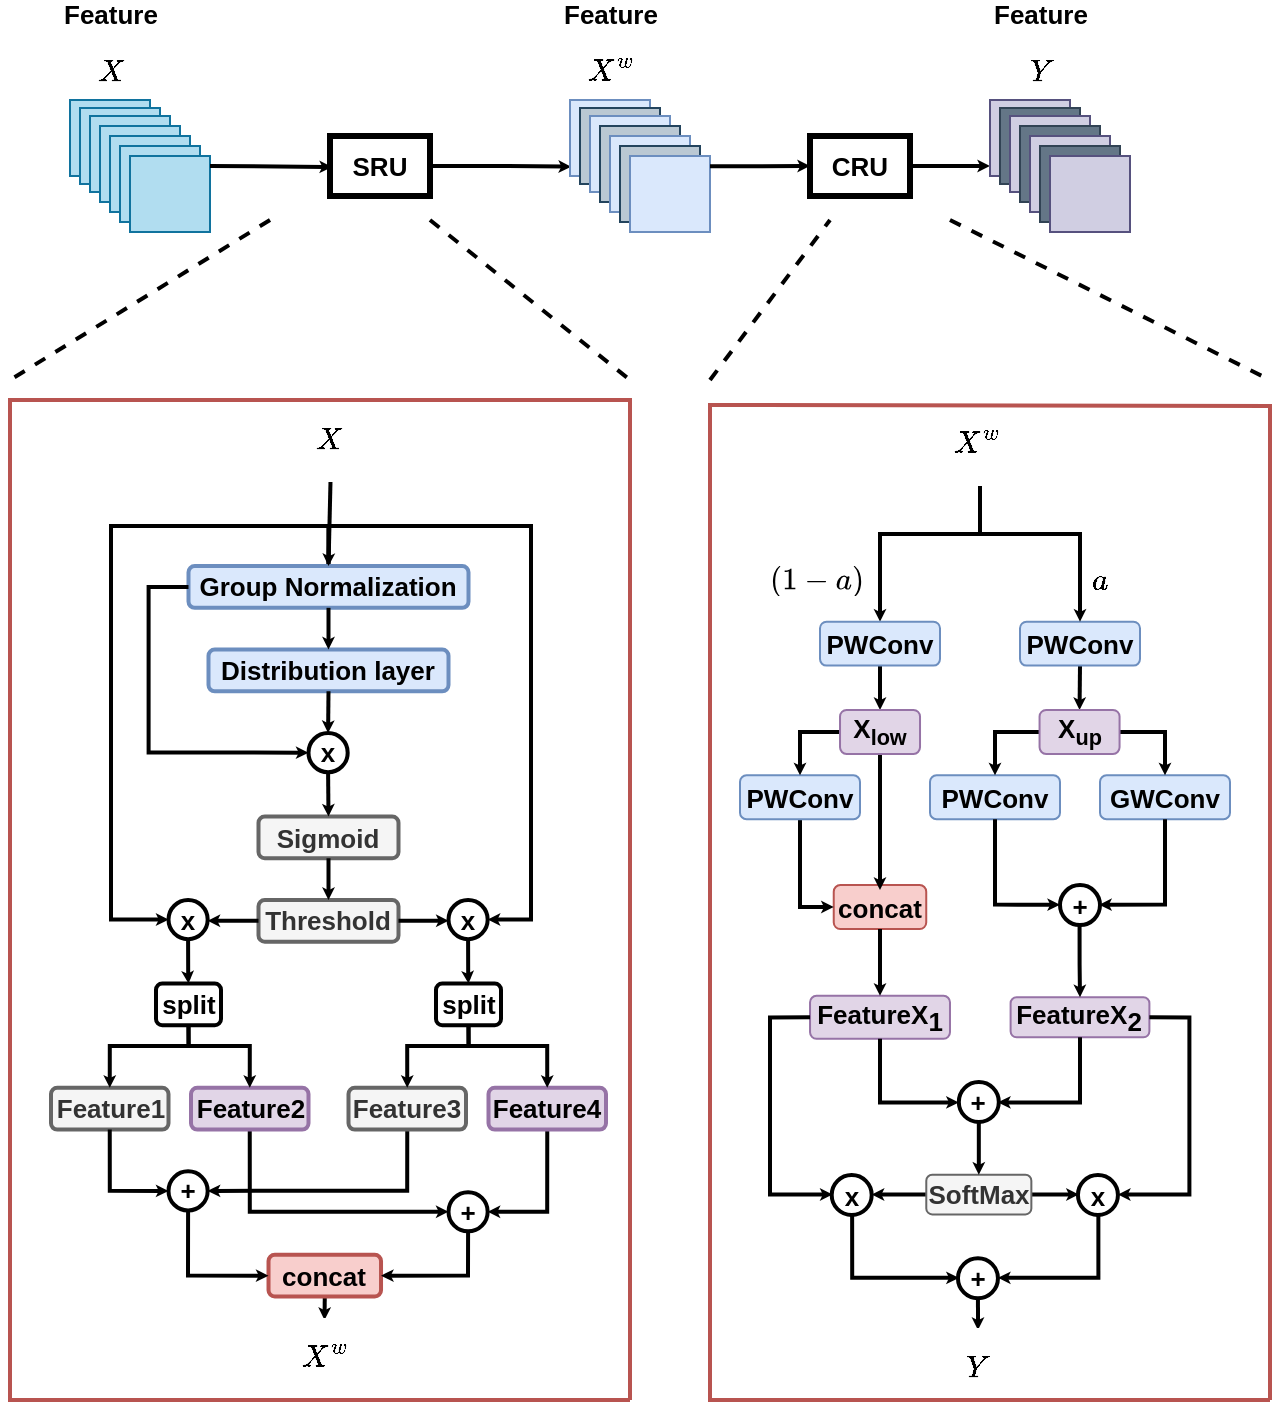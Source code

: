 <mxfile version="21.6.1" type="device">
  <diagram name="第 1 页" id="dPEF6ZXibk5AAm-VxSXz">
    <mxGraphModel dx="2421" dy="1398" grid="1" gridSize="10" guides="1" tooltips="1" connect="1" arrows="1" fold="1" page="1" pageScale="1" pageWidth="827" pageHeight="1169" math="1" shadow="0">
      <root>
        <mxCell id="0" />
        <mxCell id="1" parent="0" />
        <mxCell id="9uji-WkHiqKvohNBi6ZR-4" style="edgeStyle=orthogonalEdgeStyle;rounded=0;orthogonalLoop=1;jettySize=auto;html=1;exitX=1;exitY=0.5;exitDx=0;exitDy=0;entryX=0.014;entryY=0.877;entryDx=0;entryDy=0;entryPerimeter=0;strokeWidth=2;endSize=0;" edge="1" parent="1" source="jbyKAua8zMZjnr2aoyAC-1" target="jbyKAua8zMZjnr2aoyAC-46">
          <mxGeometry relative="1" as="geometry" />
        </mxCell>
        <mxCell id="jbyKAua8zMZjnr2aoyAC-1" value="&lt;b&gt;&lt;font style=&quot;font-size: 13px;&quot;&gt;SRU&lt;/font&gt;&lt;/b&gt;" style="rounded=0;whiteSpace=wrap;html=1;strokeWidth=3;" parent="1" vertex="1">
          <mxGeometry x="240" y="428" width="50" height="30" as="geometry" />
        </mxCell>
        <mxCell id="9uji-WkHiqKvohNBi6ZR-6" style="edgeStyle=orthogonalEdgeStyle;rounded=0;orthogonalLoop=1;jettySize=auto;html=1;exitX=1;exitY=0.5;exitDx=0;exitDy=0;entryX=0;entryY=0.868;entryDx=0;entryDy=0;entryPerimeter=0;strokeWidth=2;endSize=0;" edge="1" parent="1" source="jbyKAua8zMZjnr2aoyAC-2" target="jbyKAua8zMZjnr2aoyAC-68">
          <mxGeometry relative="1" as="geometry" />
        </mxCell>
        <mxCell id="jbyKAua8zMZjnr2aoyAC-2" value="&lt;b&gt;&lt;font style=&quot;font-size: 13px;&quot;&gt;CRU&lt;/font&gt;&lt;/b&gt;" style="rounded=0;whiteSpace=wrap;html=1;rotation=0;strokeWidth=3;" parent="1" vertex="1">
          <mxGeometry x="480" y="428" width="50" height="30" as="geometry" />
        </mxCell>
        <mxCell id="jbyKAua8zMZjnr2aoyAC-53" value="" style="group;rotation=0;" parent="1" vertex="1" connectable="0">
          <mxGeometry x="360" y="410" width="70" height="66" as="geometry" />
        </mxCell>
        <mxCell id="jbyKAua8zMZjnr2aoyAC-46" value="" style="rounded=0;whiteSpace=wrap;html=1;fillColor=#dae8fc;strokeColor=#6c8ebf;" parent="jbyKAua8zMZjnr2aoyAC-53" vertex="1">
          <mxGeometry width="40" height="38" as="geometry" />
        </mxCell>
        <mxCell id="jbyKAua8zMZjnr2aoyAC-47" value="" style="rounded=0;whiteSpace=wrap;html=1;rotation=0;fillColor=#bac8d3;strokeColor=#23445d;" parent="jbyKAua8zMZjnr2aoyAC-53" vertex="1">
          <mxGeometry x="5" y="4" width="40" height="38" as="geometry" />
        </mxCell>
        <mxCell id="jbyKAua8zMZjnr2aoyAC-48" value="" style="rounded=0;whiteSpace=wrap;html=1;rotation=0;fillColor=#dae8fc;strokeColor=#6c8ebf;" parent="jbyKAua8zMZjnr2aoyAC-53" vertex="1">
          <mxGeometry x="10" y="8" width="40" height="38" as="geometry" />
        </mxCell>
        <mxCell id="jbyKAua8zMZjnr2aoyAC-49" value="" style="rounded=0;whiteSpace=wrap;html=1;rotation=0;fillColor=#bac8d3;strokeColor=#23445d;" parent="jbyKAua8zMZjnr2aoyAC-53" vertex="1">
          <mxGeometry x="15" y="13" width="40" height="38" as="geometry" />
        </mxCell>
        <mxCell id="jbyKAua8zMZjnr2aoyAC-50" value="" style="rounded=0;whiteSpace=wrap;html=1;rotation=0;fillColor=#dae8fc;strokeColor=#6c8ebf;" parent="jbyKAua8zMZjnr2aoyAC-53" vertex="1">
          <mxGeometry x="20" y="18" width="40" height="38" as="geometry" />
        </mxCell>
        <mxCell id="jbyKAua8zMZjnr2aoyAC-51" value="" style="rounded=0;whiteSpace=wrap;html=1;rotation=0;fillColor=#bac8d3;strokeColor=#23445d;" parent="jbyKAua8zMZjnr2aoyAC-53" vertex="1">
          <mxGeometry x="25" y="23" width="40" height="38" as="geometry" />
        </mxCell>
        <mxCell id="jbyKAua8zMZjnr2aoyAC-52" value="" style="rounded=0;whiteSpace=wrap;html=1;rotation=0;fillColor=#dae8fc;strokeColor=#6c8ebf;" parent="jbyKAua8zMZjnr2aoyAC-53" vertex="1">
          <mxGeometry x="30" y="28" width="40" height="38" as="geometry" />
        </mxCell>
        <mxCell id="jbyKAua8zMZjnr2aoyAC-55" value="" style="group;fillColor=none;" parent="1" vertex="1" connectable="0">
          <mxGeometry x="110" y="410" width="70" height="66" as="geometry" />
        </mxCell>
        <mxCell id="jbyKAua8zMZjnr2aoyAC-56" value="" style="rounded=0;whiteSpace=wrap;html=1;fillColor=#b1ddf0;strokeColor=#10739e;" parent="jbyKAua8zMZjnr2aoyAC-55" vertex="1">
          <mxGeometry width="40" height="38" as="geometry" />
        </mxCell>
        <mxCell id="jbyKAua8zMZjnr2aoyAC-57" value="" style="rounded=0;whiteSpace=wrap;html=1;rotation=0;fillColor=#b1ddf0;strokeColor=#10739e;" parent="jbyKAua8zMZjnr2aoyAC-55" vertex="1">
          <mxGeometry x="5" y="4" width="40" height="38" as="geometry" />
        </mxCell>
        <mxCell id="jbyKAua8zMZjnr2aoyAC-58" value="" style="rounded=0;whiteSpace=wrap;html=1;rotation=0;fillColor=#b1ddf0;strokeColor=#10739e;" parent="jbyKAua8zMZjnr2aoyAC-55" vertex="1">
          <mxGeometry x="10" y="8" width="40" height="38" as="geometry" />
        </mxCell>
        <mxCell id="jbyKAua8zMZjnr2aoyAC-59" value="" style="rounded=0;whiteSpace=wrap;html=1;rotation=0;fillColor=#b1ddf0;strokeColor=#10739e;" parent="jbyKAua8zMZjnr2aoyAC-55" vertex="1">
          <mxGeometry x="15" y="13" width="40" height="38" as="geometry" />
        </mxCell>
        <mxCell id="jbyKAua8zMZjnr2aoyAC-60" value="" style="rounded=0;whiteSpace=wrap;html=1;rotation=0;fillColor=#b1ddf0;strokeColor=#10739e;" parent="jbyKAua8zMZjnr2aoyAC-55" vertex="1">
          <mxGeometry x="20" y="18" width="40" height="38" as="geometry" />
        </mxCell>
        <mxCell id="jbyKAua8zMZjnr2aoyAC-61" value="" style="rounded=0;whiteSpace=wrap;html=1;rotation=0;fillColor=#b1ddf0;strokeColor=#10739e;" parent="jbyKAua8zMZjnr2aoyAC-55" vertex="1">
          <mxGeometry x="25" y="23" width="40" height="38" as="geometry" />
        </mxCell>
        <mxCell id="jbyKAua8zMZjnr2aoyAC-62" value="" style="rounded=0;whiteSpace=wrap;html=1;rotation=0;fillColor=#b1ddf0;strokeColor=#10739e;" parent="jbyKAua8zMZjnr2aoyAC-55" vertex="1">
          <mxGeometry x="30" y="28" width="40" height="38" as="geometry" />
        </mxCell>
        <mxCell id="jbyKAua8zMZjnr2aoyAC-67" value="" style="group" parent="1" vertex="1" connectable="0">
          <mxGeometry x="570" y="410" width="70" height="66" as="geometry" />
        </mxCell>
        <mxCell id="jbyKAua8zMZjnr2aoyAC-68" value="" style="rounded=0;whiteSpace=wrap;html=1;fillColor=#d0cee2;strokeColor=#56517e;" parent="jbyKAua8zMZjnr2aoyAC-67" vertex="1">
          <mxGeometry width="40" height="38" as="geometry" />
        </mxCell>
        <mxCell id="jbyKAua8zMZjnr2aoyAC-69" value="" style="rounded=0;whiteSpace=wrap;html=1;rotation=0;fillColor=#647687;strokeColor=#314354;fontColor=#ffffff;" parent="jbyKAua8zMZjnr2aoyAC-67" vertex="1">
          <mxGeometry x="5" y="4" width="40" height="38" as="geometry" />
        </mxCell>
        <mxCell id="jbyKAua8zMZjnr2aoyAC-70" value="" style="rounded=0;whiteSpace=wrap;html=1;rotation=0;fillColor=#d0cee2;strokeColor=#56517e;" parent="jbyKAua8zMZjnr2aoyAC-67" vertex="1">
          <mxGeometry x="10" y="8" width="40" height="38" as="geometry" />
        </mxCell>
        <mxCell id="jbyKAua8zMZjnr2aoyAC-71" value="" style="rounded=0;whiteSpace=wrap;html=1;rotation=0;fillColor=#647687;strokeColor=#314354;fontColor=#ffffff;" parent="jbyKAua8zMZjnr2aoyAC-67" vertex="1">
          <mxGeometry x="15" y="13" width="40" height="38" as="geometry" />
        </mxCell>
        <mxCell id="jbyKAua8zMZjnr2aoyAC-72" value="" style="rounded=0;whiteSpace=wrap;html=1;rotation=0;fillColor=#d0cee2;strokeColor=#56517e;" parent="jbyKAua8zMZjnr2aoyAC-67" vertex="1">
          <mxGeometry x="20" y="18" width="40" height="38" as="geometry" />
        </mxCell>
        <mxCell id="jbyKAua8zMZjnr2aoyAC-73" value="" style="rounded=0;whiteSpace=wrap;html=1;rotation=0;fillColor=#647687;strokeColor=#314354;fontColor=#ffffff;" parent="jbyKAua8zMZjnr2aoyAC-67" vertex="1">
          <mxGeometry x="25" y="23" width="40" height="38" as="geometry" />
        </mxCell>
        <mxCell id="jbyKAua8zMZjnr2aoyAC-74" value="" style="rounded=0;whiteSpace=wrap;html=1;rotation=0;fillColor=#d0cee2;strokeColor=#56517e;" parent="jbyKAua8zMZjnr2aoyAC-67" vertex="1">
          <mxGeometry x="30" y="28" width="40" height="38" as="geometry" />
        </mxCell>
        <mxCell id="jbyKAua8zMZjnr2aoyAC-89" value="Input&lt;br style=&quot;font-size: 13px;&quot;&gt;Feature $$X$$" style="text;html=1;align=center;verticalAlign=middle;resizable=0;points=[];autosize=1;strokeColor=none;fillColor=none;fontSize=13;fontStyle=1" parent="1" vertex="1">
          <mxGeometry x="75" y="360" width="110" height="40" as="geometry" />
        </mxCell>
        <mxCell id="jbyKAua8zMZjnr2aoyAC-90" value="Spatial-Refined&lt;br style=&quot;font-size: 13px;&quot;&gt;Feature $$X^{w}$$" style="text;html=1;align=center;verticalAlign=middle;resizable=0;points=[];autosize=1;strokeColor=none;fillColor=none;fontSize=13;fontStyle=1" parent="1" vertex="1">
          <mxGeometry x="310" y="360" width="140" height="40" as="geometry" />
        </mxCell>
        <mxCell id="jbyKAua8zMZjnr2aoyAC-91" value="Channel-Refined&lt;br style=&quot;font-size: 13px;&quot;&gt;Feature $$Y$$" style="text;html=1;align=center;verticalAlign=middle;resizable=0;points=[];autosize=1;strokeColor=none;fillColor=none;fontSize=13;fontStyle=1" parent="1" vertex="1">
          <mxGeometry x="530" y="360" width="130" height="40" as="geometry" />
        </mxCell>
        <mxCell id="qmUUbvtYqptl31vacQ3r-44" value="" style="group" parent="1" vertex="1" connectable="0">
          <mxGeometry x="100.5" y="570" width="277.5" height="480" as="geometry" />
        </mxCell>
        <mxCell id="qmUUbvtYqptl31vacQ3r-1" value="" style="group;strokeWidth=2;fontSize=13;fontStyle=1" parent="qmUUbvtYqptl31vacQ3r-44" vertex="1" connectable="0">
          <mxGeometry width="277.5" height="480" as="geometry" />
        </mxCell>
        <mxCell id="qmUUbvtYqptl31vacQ3r-2" style="edgeStyle=orthogonalEdgeStyle;rounded=0;orthogonalLoop=1;jettySize=auto;html=1;exitX=0.5;exitY=0;exitDx=0;exitDy=0;entryX=0;entryY=0.5;entryDx=0;entryDy=0;strokeWidth=2;endSize=0;" parent="qmUUbvtYqptl31vacQ3r-1" source="qmUUbvtYqptl31vacQ3r-4" target="qmUUbvtYqptl31vacQ3r-14" edge="1">
          <mxGeometry relative="1" as="geometry">
            <Array as="points">
              <mxPoint x="139" y="53" />
              <mxPoint x="30" y="53" />
              <mxPoint x="30" y="250" />
            </Array>
          </mxGeometry>
        </mxCell>
        <mxCell id="qmUUbvtYqptl31vacQ3r-3" style="edgeStyle=orthogonalEdgeStyle;rounded=0;orthogonalLoop=1;jettySize=auto;html=1;exitX=0.5;exitY=0;exitDx=0;exitDy=0;entryX=1;entryY=0.5;entryDx=0;entryDy=0;strokeWidth=2;endSize=0;" parent="qmUUbvtYqptl31vacQ3r-1" source="qmUUbvtYqptl31vacQ3r-4" target="qmUUbvtYqptl31vacQ3r-16" edge="1">
          <mxGeometry relative="1" as="geometry">
            <Array as="points">
              <mxPoint x="139" y="53" />
              <mxPoint x="240" y="53" />
              <mxPoint x="240" y="250" />
            </Array>
          </mxGeometry>
        </mxCell>
        <mxCell id="qmUUbvtYqptl31vacQ3r-4" value="Group Normalization" style="rounded=1;whiteSpace=wrap;html=1;fillColor=#dae8fc;strokeColor=#6c8ebf;strokeWidth=2;fontSize=13;fontStyle=1" parent="qmUUbvtYqptl31vacQ3r-1" vertex="1">
          <mxGeometry x="68.75" y="73.043" width="140" height="20.87" as="geometry" />
        </mxCell>
        <mxCell id="qmUUbvtYqptl31vacQ3r-5" value="Distribution layer" style="rounded=1;whiteSpace=wrap;html=1;fillColor=#dae8fc;strokeColor=#6c8ebf;strokeWidth=2;fontSize=13;fontStyle=1" parent="qmUUbvtYqptl31vacQ3r-1" vertex="1">
          <mxGeometry x="78.75" y="114.783" width="120" height="20.87" as="geometry" />
        </mxCell>
        <mxCell id="qmUUbvtYqptl31vacQ3r-6" style="edgeStyle=orthogonalEdgeStyle;rounded=0;orthogonalLoop=1;jettySize=auto;html=1;exitX=0.5;exitY=1;exitDx=0;exitDy=0;entryX=0.5;entryY=0;entryDx=0;entryDy=0;strokeWidth=2;fontSize=13;fontStyle=1;endSize=0;" parent="qmUUbvtYqptl31vacQ3r-1" source="qmUUbvtYqptl31vacQ3r-4" target="qmUUbvtYqptl31vacQ3r-5" edge="1">
          <mxGeometry relative="1" as="geometry" />
        </mxCell>
        <mxCell id="qmUUbvtYqptl31vacQ3r-7" value="Sigmoid" style="rounded=1;whiteSpace=wrap;html=1;fillColor=#f5f5f5;fontColor=#333333;strokeColor=#666666;strokeWidth=2;fontSize=13;fontStyle=1" parent="qmUUbvtYqptl31vacQ3r-1" vertex="1">
          <mxGeometry x="103.75" y="198.261" width="70" height="20.87" as="geometry" />
        </mxCell>
        <mxCell id="qmUUbvtYqptl31vacQ3r-8" style="edgeStyle=orthogonalEdgeStyle;rounded=0;orthogonalLoop=1;jettySize=auto;html=1;exitX=0.5;exitY=1;exitDx=0;exitDy=0;entryX=0.5;entryY=0;entryDx=0;entryDy=0;strokeWidth=2;fontSize=13;fontStyle=1;endSize=0;" parent="qmUUbvtYqptl31vacQ3r-1" source="qmUUbvtYqptl31vacQ3r-9" target="qmUUbvtYqptl31vacQ3r-7" edge="1">
          <mxGeometry relative="1" as="geometry" />
        </mxCell>
        <mxCell id="qmUUbvtYqptl31vacQ3r-9" value="x" style="ellipse;whiteSpace=wrap;html=1;aspect=fixed;strokeWidth=2;fontSize=13;fontStyle=1" parent="qmUUbvtYqptl31vacQ3r-1" vertex="1">
          <mxGeometry x="128.75" y="156.522" width="19.592" height="19.592" as="geometry" />
        </mxCell>
        <mxCell id="qmUUbvtYqptl31vacQ3r-10" style="edgeStyle=orthogonalEdgeStyle;rounded=0;orthogonalLoop=1;jettySize=auto;html=1;exitX=0;exitY=0.5;exitDx=0;exitDy=0;entryX=0;entryY=0.5;entryDx=0;entryDy=0;strokeWidth=2;fontSize=13;fontStyle=1;endSize=0;" parent="qmUUbvtYqptl31vacQ3r-1" source="qmUUbvtYqptl31vacQ3r-4" target="qmUUbvtYqptl31vacQ3r-9" edge="1">
          <mxGeometry relative="1" as="geometry" />
        </mxCell>
        <mxCell id="qmUUbvtYqptl31vacQ3r-11" style="edgeStyle=orthogonalEdgeStyle;rounded=0;orthogonalLoop=1;jettySize=auto;html=1;exitX=0.5;exitY=1;exitDx=0;exitDy=0;entryX=0.5;entryY=0;entryDx=0;entryDy=0;strokeWidth=2;fontSize=13;fontStyle=1;endSize=0;" parent="qmUUbvtYqptl31vacQ3r-1" source="qmUUbvtYqptl31vacQ3r-5" target="qmUUbvtYqptl31vacQ3r-9" edge="1">
          <mxGeometry relative="1" as="geometry" />
        </mxCell>
        <mxCell id="qmUUbvtYqptl31vacQ3r-12" value="Threshold" style="rounded=1;whiteSpace=wrap;html=1;fillColor=#f5f5f5;fontColor=#333333;strokeColor=#666666;strokeWidth=2;fontSize=13;fontStyle=1" parent="qmUUbvtYqptl31vacQ3r-1" vertex="1">
          <mxGeometry x="103.75" y="240.0" width="70" height="20.87" as="geometry" />
        </mxCell>
        <mxCell id="qmUUbvtYqptl31vacQ3r-13" style="edgeStyle=orthogonalEdgeStyle;rounded=0;orthogonalLoop=1;jettySize=auto;html=1;exitX=0.5;exitY=1;exitDx=0;exitDy=0;entryX=0.5;entryY=0;entryDx=0;entryDy=0;strokeWidth=2;fontSize=13;fontStyle=1;endSize=0;" parent="qmUUbvtYqptl31vacQ3r-1" source="qmUUbvtYqptl31vacQ3r-7" target="qmUUbvtYqptl31vacQ3r-12" edge="1">
          <mxGeometry relative="1" as="geometry" />
        </mxCell>
        <mxCell id="qmUUbvtYqptl31vacQ3r-14" value="x" style="ellipse;whiteSpace=wrap;html=1;aspect=fixed;strokeWidth=2;fontSize=13;fontStyle=1" parent="qmUUbvtYqptl31vacQ3r-1" vertex="1">
          <mxGeometry x="58.75" y="240.0" width="19.592" height="19.592" as="geometry" />
        </mxCell>
        <mxCell id="qmUUbvtYqptl31vacQ3r-15" style="edgeStyle=orthogonalEdgeStyle;rounded=0;orthogonalLoop=1;jettySize=auto;html=1;exitX=0;exitY=0.5;exitDx=0;exitDy=0;entryX=1;entryY=0.5;entryDx=0;entryDy=0;strokeWidth=2;fontSize=13;fontStyle=1;endSize=0;" parent="qmUUbvtYqptl31vacQ3r-1" source="qmUUbvtYqptl31vacQ3r-12" target="qmUUbvtYqptl31vacQ3r-14" edge="1">
          <mxGeometry relative="1" as="geometry" />
        </mxCell>
        <mxCell id="qmUUbvtYqptl31vacQ3r-16" value="x" style="ellipse;whiteSpace=wrap;html=1;aspect=fixed;strokeWidth=2;fontSize=13;fontStyle=1" parent="qmUUbvtYqptl31vacQ3r-1" vertex="1">
          <mxGeometry x="198.75" y="240.0" width="19.592" height="19.592" as="geometry" />
        </mxCell>
        <mxCell id="qmUUbvtYqptl31vacQ3r-17" style="edgeStyle=orthogonalEdgeStyle;rounded=0;orthogonalLoop=1;jettySize=auto;html=1;exitX=1;exitY=0.5;exitDx=0;exitDy=0;entryX=0;entryY=0.5;entryDx=0;entryDy=0;strokeWidth=2;fontSize=13;fontStyle=1;endSize=0;" parent="qmUUbvtYqptl31vacQ3r-1" source="qmUUbvtYqptl31vacQ3r-12" target="qmUUbvtYqptl31vacQ3r-16" edge="1">
          <mxGeometry relative="1" as="geometry" />
        </mxCell>
        <mxCell id="qmUUbvtYqptl31vacQ3r-18" value="split" style="rounded=1;whiteSpace=wrap;html=1;strokeWidth=2;fontSize=13;fontStyle=1" parent="qmUUbvtYqptl31vacQ3r-1" vertex="1">
          <mxGeometry x="52.5" y="281.739" width="32.5" height="20.87" as="geometry" />
        </mxCell>
        <mxCell id="qmUUbvtYqptl31vacQ3r-19" value="" style="edgeStyle=orthogonalEdgeStyle;rounded=0;orthogonalLoop=1;jettySize=auto;html=1;strokeWidth=2;fontSize=13;fontStyle=1;endSize=0;" parent="qmUUbvtYqptl31vacQ3r-1" source="qmUUbvtYqptl31vacQ3r-14" target="qmUUbvtYqptl31vacQ3r-18" edge="1">
          <mxGeometry relative="1" as="geometry" />
        </mxCell>
        <mxCell id="qmUUbvtYqptl31vacQ3r-20" value="split" style="rounded=1;whiteSpace=wrap;html=1;strokeWidth=2;fontSize=13;fontStyle=1" parent="qmUUbvtYqptl31vacQ3r-1" vertex="1">
          <mxGeometry x="192.5" y="281.739" width="32.5" height="20.87" as="geometry" />
        </mxCell>
        <mxCell id="qmUUbvtYqptl31vacQ3r-21" value="" style="edgeStyle=orthogonalEdgeStyle;rounded=0;orthogonalLoop=1;jettySize=auto;html=1;strokeWidth=2;fontSize=13;fontStyle=1;endSize=0;" parent="qmUUbvtYqptl31vacQ3r-1" source="qmUUbvtYqptl31vacQ3r-16" target="qmUUbvtYqptl31vacQ3r-20" edge="1">
          <mxGeometry relative="1" as="geometry" />
        </mxCell>
        <mxCell id="qmUUbvtYqptl31vacQ3r-22" value="Feature1" style="rounded=1;whiteSpace=wrap;html=1;fillColor=#f5f5f5;fontColor=#333333;strokeColor=#666666;strokeWidth=2;fontSize=13;fontStyle=1" parent="qmUUbvtYqptl31vacQ3r-1" vertex="1">
          <mxGeometry y="333.913" width="58.75" height="20.87" as="geometry" />
        </mxCell>
        <mxCell id="qmUUbvtYqptl31vacQ3r-23" style="edgeStyle=orthogonalEdgeStyle;rounded=0;orthogonalLoop=1;jettySize=auto;html=1;exitX=0.5;exitY=1;exitDx=0;exitDy=0;entryX=0.5;entryY=0;entryDx=0;entryDy=0;strokeWidth=2;fontSize=13;fontStyle=1;endSize=0;" parent="qmUUbvtYqptl31vacQ3r-1" source="qmUUbvtYqptl31vacQ3r-18" target="qmUUbvtYqptl31vacQ3r-22" edge="1">
          <mxGeometry relative="1" as="geometry">
            <Array as="points">
              <mxPoint x="68.75" y="313.043" />
              <mxPoint x="29.75" y="313.043" />
            </Array>
          </mxGeometry>
        </mxCell>
        <mxCell id="qmUUbvtYqptl31vacQ3r-24" value="+" style="ellipse;whiteSpace=wrap;html=1;aspect=fixed;strokeWidth=2;fontSize=13;fontStyle=1" parent="qmUUbvtYqptl31vacQ3r-1" vertex="1">
          <mxGeometry x="198.75" y="386.087" width="19.592" height="19.592" as="geometry" />
        </mxCell>
        <mxCell id="qmUUbvtYqptl31vacQ3r-25" value="+" style="ellipse;whiteSpace=wrap;html=1;aspect=fixed;strokeWidth=2;fontSize=13;fontStyle=1" parent="qmUUbvtYqptl31vacQ3r-1" vertex="1">
          <mxGeometry x="58.75" y="375.652" width="19.592" height="19.592" as="geometry" />
        </mxCell>
        <mxCell id="qmUUbvtYqptl31vacQ3r-26" style="edgeStyle=orthogonalEdgeStyle;rounded=0;orthogonalLoop=1;jettySize=auto;html=1;exitX=0.5;exitY=1;exitDx=0;exitDy=0;entryX=0;entryY=0.5;entryDx=0;entryDy=0;strokeWidth=2;fontSize=13;fontStyle=1;endSize=0;" parent="qmUUbvtYqptl31vacQ3r-1" source="qmUUbvtYqptl31vacQ3r-22" target="qmUUbvtYqptl31vacQ3r-25" edge="1">
          <mxGeometry relative="1" as="geometry" />
        </mxCell>
        <mxCell id="qmUUbvtYqptl31vacQ3r-27" style="edgeStyle=orthogonalEdgeStyle;rounded=0;orthogonalLoop=1;jettySize=auto;html=1;exitX=0.5;exitY=1;exitDx=0;exitDy=0;endSize=0;strokeWidth=2;" parent="qmUUbvtYqptl31vacQ3r-1" source="qmUUbvtYqptl31vacQ3r-28" edge="1">
          <mxGeometry relative="1" as="geometry">
            <mxPoint x="136.77" y="450" as="targetPoint" />
          </mxGeometry>
        </mxCell>
        <mxCell id="qmUUbvtYqptl31vacQ3r-28" value="concat" style="rounded=1;whiteSpace=wrap;html=1;fillColor=#f8cecc;strokeColor=#b85450;strokeWidth=2;fontSize=13;fontStyle=1" parent="qmUUbvtYqptl31vacQ3r-1" vertex="1">
          <mxGeometry x="108.76" y="417.391" width="56.25" height="20.87" as="geometry" />
        </mxCell>
        <mxCell id="qmUUbvtYqptl31vacQ3r-29" style="edgeStyle=orthogonalEdgeStyle;rounded=0;orthogonalLoop=1;jettySize=auto;html=1;exitX=0.5;exitY=1;exitDx=0;exitDy=0;entryX=1;entryY=0.5;entryDx=0;entryDy=0;strokeWidth=2;fontSize=13;fontStyle=1;endSize=0;" parent="qmUUbvtYqptl31vacQ3r-1" source="qmUUbvtYqptl31vacQ3r-24" target="qmUUbvtYqptl31vacQ3r-28" edge="1">
          <mxGeometry relative="1" as="geometry" />
        </mxCell>
        <mxCell id="qmUUbvtYqptl31vacQ3r-30" style="edgeStyle=orthogonalEdgeStyle;rounded=0;orthogonalLoop=1;jettySize=auto;html=1;exitX=0.5;exitY=1;exitDx=0;exitDy=0;entryX=0;entryY=0.5;entryDx=0;entryDy=0;strokeWidth=2;fontSize=13;fontStyle=1;endSize=0;" parent="qmUUbvtYqptl31vacQ3r-1" source="qmUUbvtYqptl31vacQ3r-25" target="qmUUbvtYqptl31vacQ3r-28" edge="1">
          <mxGeometry relative="1" as="geometry" />
        </mxCell>
        <mxCell id="qmUUbvtYqptl31vacQ3r-31" style="edgeStyle=orthogonalEdgeStyle;rounded=0;orthogonalLoop=1;jettySize=auto;html=1;exitX=0.5;exitY=1;exitDx=0;exitDy=0;entryX=1;entryY=0.5;entryDx=0;entryDy=0;strokeWidth=2;fontSize=13;fontStyle=1;endSize=0;" parent="qmUUbvtYqptl31vacQ3r-1" source="qmUUbvtYqptl31vacQ3r-32" target="qmUUbvtYqptl31vacQ3r-25" edge="1">
          <mxGeometry relative="1" as="geometry" />
        </mxCell>
        <mxCell id="qmUUbvtYqptl31vacQ3r-32" value="Feature3" style="rounded=1;whiteSpace=wrap;html=1;fillColor=#f5f5f5;fontColor=#333333;strokeColor=#666666;strokeWidth=2;fontSize=13;fontStyle=1" parent="qmUUbvtYqptl31vacQ3r-1" vertex="1">
          <mxGeometry x="148.75" y="333.913" width="58.75" height="20.87" as="geometry" />
        </mxCell>
        <mxCell id="qmUUbvtYqptl31vacQ3r-33" style="edgeStyle=orthogonalEdgeStyle;rounded=0;orthogonalLoop=1;jettySize=auto;html=1;exitX=0.5;exitY=1;exitDx=0;exitDy=0;entryX=0.5;entryY=0;entryDx=0;entryDy=0;strokeWidth=2;fontSize=13;fontStyle=1;endSize=0;" parent="qmUUbvtYqptl31vacQ3r-1" source="qmUUbvtYqptl31vacQ3r-20" target="qmUUbvtYqptl31vacQ3r-32" edge="1">
          <mxGeometry relative="1" as="geometry">
            <Array as="points">
              <mxPoint x="208.75" y="313.043" />
              <mxPoint x="177.75" y="313.043" />
            </Array>
          </mxGeometry>
        </mxCell>
        <mxCell id="qmUUbvtYqptl31vacQ3r-34" style="edgeStyle=orthogonalEdgeStyle;rounded=0;orthogonalLoop=1;jettySize=auto;html=1;exitX=0.5;exitY=1;exitDx=0;exitDy=0;entryX=0;entryY=0.5;entryDx=0;entryDy=0;strokeWidth=2;fontSize=13;fontStyle=1;endSize=0;" parent="qmUUbvtYqptl31vacQ3r-1" source="qmUUbvtYqptl31vacQ3r-35" target="qmUUbvtYqptl31vacQ3r-24" edge="1">
          <mxGeometry relative="1" as="geometry" />
        </mxCell>
        <mxCell id="qmUUbvtYqptl31vacQ3r-35" value="Feature2" style="rounded=1;whiteSpace=wrap;html=1;fillColor=#e1d5e7;strokeColor=#9673a6;strokeWidth=2;fontSize=13;fontStyle=1" parent="qmUUbvtYqptl31vacQ3r-1" vertex="1">
          <mxGeometry x="70" y="333.913" width="58.75" height="20.87" as="geometry" />
        </mxCell>
        <mxCell id="qmUUbvtYqptl31vacQ3r-36" style="edgeStyle=orthogonalEdgeStyle;rounded=0;orthogonalLoop=1;jettySize=auto;html=1;exitX=0.5;exitY=1;exitDx=0;exitDy=0;entryX=0.5;entryY=0;entryDx=0;entryDy=0;strokeWidth=2;fontSize=13;fontStyle=1;endSize=0;" parent="qmUUbvtYqptl31vacQ3r-1" source="qmUUbvtYqptl31vacQ3r-18" target="qmUUbvtYqptl31vacQ3r-35" edge="1">
          <mxGeometry relative="1" as="geometry">
            <Array as="points">
              <mxPoint x="68.75" y="313.043" />
              <mxPoint x="99.75" y="313.043" />
            </Array>
          </mxGeometry>
        </mxCell>
        <mxCell id="qmUUbvtYqptl31vacQ3r-37" style="edgeStyle=orthogonalEdgeStyle;rounded=0;orthogonalLoop=1;jettySize=auto;html=1;exitX=0.5;exitY=1;exitDx=0;exitDy=0;entryX=1;entryY=0.5;entryDx=0;entryDy=0;strokeWidth=2;fontSize=13;fontStyle=1;endSize=0;" parent="qmUUbvtYqptl31vacQ3r-1" source="qmUUbvtYqptl31vacQ3r-38" target="qmUUbvtYqptl31vacQ3r-24" edge="1">
          <mxGeometry relative="1" as="geometry" />
        </mxCell>
        <mxCell id="qmUUbvtYqptl31vacQ3r-38" value="Feature4" style="rounded=1;whiteSpace=wrap;html=1;fillColor=#e1d5e7;strokeColor=#9673a6;strokeWidth=2;fontSize=13;fontStyle=1" parent="qmUUbvtYqptl31vacQ3r-1" vertex="1">
          <mxGeometry x="218.75" y="333.913" width="58.75" height="20.87" as="geometry" />
        </mxCell>
        <mxCell id="qmUUbvtYqptl31vacQ3r-39" style="edgeStyle=orthogonalEdgeStyle;rounded=0;orthogonalLoop=1;jettySize=auto;html=1;exitX=0.5;exitY=1;exitDx=0;exitDy=0;entryX=0.5;entryY=0;entryDx=0;entryDy=0;strokeWidth=2;fontSize=13;fontStyle=1;endSize=0;" parent="qmUUbvtYqptl31vacQ3r-1" source="qmUUbvtYqptl31vacQ3r-20" target="qmUUbvtYqptl31vacQ3r-38" edge="1">
          <mxGeometry relative="1" as="geometry">
            <Array as="points">
              <mxPoint x="208.75" y="313.043" />
              <mxPoint x="247.75" y="313.043" />
            </Array>
          </mxGeometry>
        </mxCell>
        <mxCell id="qmUUbvtYqptl31vacQ3r-40" value="$$X^{w}$$" style="edgeLabel;html=1;align=center;verticalAlign=middle;resizable=0;points=[];fontStyle=1;fontSize=13;" parent="qmUUbvtYqptl31vacQ3r-1" vertex="1" connectable="0">
          <mxGeometry x="128.749" y="439.996" as="geometry">
            <mxPoint x="8" y="29" as="offset" />
          </mxGeometry>
        </mxCell>
        <mxCell id="qmUUbvtYqptl31vacQ3r-41" value="" style="endArrow=classic;html=1;rounded=0;entryX=0.5;entryY=0;entryDx=0;entryDy=0;strokeWidth=2;endSize=0;" parent="qmUUbvtYqptl31vacQ3r-44" target="qmUUbvtYqptl31vacQ3r-4" edge="1">
          <mxGeometry width="50" height="50" relative="1" as="geometry">
            <mxPoint x="140" y="20" as="sourcePoint" />
            <mxPoint x="440" y="220" as="targetPoint" />
          </mxGeometry>
        </mxCell>
        <mxCell id="qmUUbvtYqptl31vacQ3r-42" value="&lt;b&gt;&lt;font style=&quot;font-size: 13px;&quot;&gt;$$X$$&lt;/font&gt;&lt;/b&gt;" style="edgeLabel;html=1;align=center;verticalAlign=middle;resizable=0;points=[];" parent="qmUUbvtYqptl31vacQ3r-41" vertex="1" connectable="0">
          <mxGeometry x="-0.445" relative="1" as="geometry">
            <mxPoint x="-1" y="-25" as="offset" />
          </mxGeometry>
        </mxCell>
        <mxCell id="qmUUbvtYqptl31vacQ3r-45" value="" style="endArrow=none;dashed=1;html=1;rounded=0;strokeWidth=2;fillColor=#f5f5f5;strokeColor=#000000;" parent="1" edge="1">
          <mxGeometry width="50" height="50" relative="1" as="geometry">
            <mxPoint x="210" y="470" as="sourcePoint" />
            <mxPoint x="80" y="550" as="targetPoint" />
          </mxGeometry>
        </mxCell>
        <mxCell id="qmUUbvtYqptl31vacQ3r-46" value="" style="endArrow=none;dashed=1;html=1;rounded=0;strokeWidth=2;fillColor=#f5f5f5;strokeColor=#000000;" parent="1" edge="1">
          <mxGeometry width="50" height="50" relative="1" as="geometry">
            <mxPoint x="290" y="470" as="sourcePoint" />
            <mxPoint x="390" y="550" as="targetPoint" />
          </mxGeometry>
        </mxCell>
        <mxCell id="qmUUbvtYqptl31vacQ3r-47" value="" style="endArrow=none;dashed=1;html=1;rounded=0;strokeWidth=2;fillColor=#f5f5f5;strokeColor=#000000;" parent="1" edge="1">
          <mxGeometry width="50" height="50" relative="1" as="geometry">
            <mxPoint x="550" y="470" as="sourcePoint" />
            <mxPoint x="710" y="550" as="targetPoint" />
          </mxGeometry>
        </mxCell>
        <mxCell id="qmUUbvtYqptl31vacQ3r-48" value="" style="endArrow=none;dashed=1;html=1;rounded=0;strokeWidth=2;fillColor=#f5f5f5;strokeColor=#000000;" parent="1" edge="1">
          <mxGeometry width="50" height="50" relative="1" as="geometry">
            <mxPoint x="430" y="550" as="sourcePoint" />
            <mxPoint x="490" y="470" as="targetPoint" />
          </mxGeometry>
        </mxCell>
        <mxCell id="qmUUbvtYqptl31vacQ3r-49" value="" style="group;fontStyle=1;fontSize=13;" parent="1" vertex="1" connectable="0">
          <mxGeometry x="465" y="599.997" width="245" height="450" as="geometry" />
        </mxCell>
        <mxCell id="qmUUbvtYqptl31vacQ3r-50" value="" style="endArrow=classic;html=1;rounded=0;entryX=0.5;entryY=0;entryDx=0;entryDy=0;fontStyle=1;fontSize=13;strokeWidth=2;endSize=0;" parent="qmUUbvtYqptl31vacQ3r-49" target="qmUUbvtYqptl31vacQ3r-52" edge="1">
          <mxGeometry width="50" height="50" relative="1" as="geometry">
            <mxPoint x="100" y="-5.976" as="sourcePoint" />
            <mxPoint x="100" y="37.927" as="targetPoint" />
            <Array as="points">
              <mxPoint x="100" y="26.951" />
              <mxPoint x="50" y="26.951" />
            </Array>
          </mxGeometry>
        </mxCell>
        <mxCell id="qmUUbvtYqptl31vacQ3r-51" style="edgeStyle=orthogonalEdgeStyle;rounded=0;orthogonalLoop=1;jettySize=auto;html=1;exitX=0.5;exitY=1;exitDx=0;exitDy=0;entryX=0.5;entryY=0;entryDx=0;entryDy=0;strokeWidth=2;endSize=0;" parent="qmUUbvtYqptl31vacQ3r-49" source="qmUUbvtYqptl31vacQ3r-52" target="qmUUbvtYqptl31vacQ3r-91" edge="1">
          <mxGeometry relative="1" as="geometry" />
        </mxCell>
        <mxCell id="qmUUbvtYqptl31vacQ3r-52" value="PWConv" style="rounded=1;whiteSpace=wrap;html=1;fillColor=#dae8fc;strokeColor=#6c8ebf;fontStyle=1;fontSize=13;" parent="qmUUbvtYqptl31vacQ3r-49" vertex="1">
          <mxGeometry x="20" y="70.854" width="60" height="21.951" as="geometry" />
        </mxCell>
        <mxCell id="qmUUbvtYqptl31vacQ3r-53" style="edgeStyle=orthogonalEdgeStyle;rounded=0;orthogonalLoop=1;jettySize=auto;html=1;exitX=0.5;exitY=1;exitDx=0;exitDy=0;entryX=0.5;entryY=0;entryDx=0;entryDy=0;endSize=0;strokeWidth=2;" parent="qmUUbvtYqptl31vacQ3r-49" source="qmUUbvtYqptl31vacQ3r-54" target="qmUUbvtYqptl31vacQ3r-94" edge="1">
          <mxGeometry relative="1" as="geometry" />
        </mxCell>
        <mxCell id="qmUUbvtYqptl31vacQ3r-54" value="PWConv" style="rounded=1;whiteSpace=wrap;html=1;fillColor=#dae8fc;strokeColor=#6c8ebf;fontStyle=1;fontSize=13;" parent="qmUUbvtYqptl31vacQ3r-49" vertex="1">
          <mxGeometry x="120" y="70.854" width="60" height="21.951" as="geometry" />
        </mxCell>
        <mxCell id="qmUUbvtYqptl31vacQ3r-55" value="" style="endArrow=classic;html=1;rounded=0;entryX=0.5;entryY=0;entryDx=0;entryDy=0;fontStyle=1;fontSize=13;strokeWidth=2;endSize=0;" parent="qmUUbvtYqptl31vacQ3r-49" target="qmUUbvtYqptl31vacQ3r-54" edge="1">
          <mxGeometry width="50" height="50" relative="1" as="geometry">
            <mxPoint x="100" y="-5.976" as="sourcePoint" />
            <mxPoint x="160" y="367.195" as="targetPoint" />
            <Array as="points">
              <mxPoint x="100" y="5" />
              <mxPoint x="100" y="26.951" />
              <mxPoint x="150" y="26.951" />
            </Array>
          </mxGeometry>
        </mxCell>
        <mxCell id="qmUUbvtYqptl31vacQ3r-56" value="$$a$$" style="text;html=1;align=center;verticalAlign=middle;resizable=0;points=[];autosize=1;strokeColor=none;fillColor=none;fontStyle=1;fontSize=13;" parent="qmUUbvtYqptl31vacQ3r-49" vertex="1">
          <mxGeometry x="130" y="34.996" width="60" height="30" as="geometry" />
        </mxCell>
        <mxCell id="qmUUbvtYqptl31vacQ3r-57" value="&lt;svg style=&quot;vertical-align: -0.566ex;&quot; xmlns:xlink=&quot;http://www.w3.org/1999/xlink&quot; viewBox=&quot;0 -750 3029.4 1000&quot; role=&quot;img&quot; height=&quot;2.262ex&quot; width=&quot;6.854ex&quot; xmlns=&quot;http://www.w3.org/2000/svg&quot;&gt;&lt;defs&gt;&lt;path d=&quot;M94 250Q94 319 104 381T127 488T164 576T202 643T244 695T277 729T302 750H315H319Q333 750 333 741Q333 738 316 720T275 667T226 581T184 443T167 250T184 58T225 -81T274 -167T316 -220T333 -241Q333 -250 318 -250H315H302L274 -226Q180 -141 137 -14T94 250Z&quot; id=&quot;MJX-3-TEX-N-28&quot;&gt;&lt;/path&gt;&lt;path d=&quot;M213 578L200 573Q186 568 160 563T102 556H83V602H102Q149 604 189 617T245 641T273 663Q275 666 285 666Q294 666 302 660V361L303 61Q310 54 315 52T339 48T401 46H427V0H416Q395 3 257 3Q121 3 100 0H88V46H114Q136 46 152 46T177 47T193 50T201 52T207 57T213 61V578Z&quot; id=&quot;MJX-3-TEX-N-31&quot;&gt;&lt;/path&gt;&lt;path d=&quot;M84 237T84 250T98 270H679Q694 262 694 250T679 230H98Q84 237 84 250Z&quot; id=&quot;MJX-3-TEX-N-2212&quot;&gt;&lt;/path&gt;&lt;path d=&quot;M33 157Q33 258 109 349T280 441Q331 441 370 392Q386 422 416 422Q429 422 439 414T449 394Q449 381 412 234T374 68Q374 43 381 35T402 26Q411 27 422 35Q443 55 463 131Q469 151 473 152Q475 153 483 153H487Q506 153 506 144Q506 138 501 117T481 63T449 13Q436 0 417 -8Q409 -10 393 -10Q359 -10 336 5T306 36L300 51Q299 52 296 50Q294 48 292 46Q233 -10 172 -10Q117 -10 75 30T33 157ZM351 328Q351 334 346 350T323 385T277 405Q242 405 210 374T160 293Q131 214 119 129Q119 126 119 118T118 106Q118 61 136 44T179 26Q217 26 254 59T298 110Q300 114 325 217T351 328Z&quot; id=&quot;MJX-3-TEX-I-1D44E&quot;&gt;&lt;/path&gt;&lt;path d=&quot;M60 749L64 750Q69 750 74 750H86L114 726Q208 641 251 514T294 250Q294 182 284 119T261 12T224 -76T186 -143T145 -194T113 -227T90 -246Q87 -249 86 -250H74Q66 -250 63 -250T58 -247T55 -238Q56 -237 66 -225Q221 -64 221 250T66 725Q56 737 55 738Q55 746 60 749Z&quot; id=&quot;MJX-3-TEX-N-29&quot;&gt;&lt;/path&gt;&lt;/defs&gt;&lt;g transform=&quot;scale(1,-1)&quot; stroke-width=&quot;0&quot; fill=&quot;currentColor&quot; stroke=&quot;currentColor&quot;&gt;&lt;g data-mml-node=&quot;math&quot;&gt;&lt;g data-mml-node=&quot;mo&quot;&gt;&lt;use xlink:href=&quot;#MJX-3-TEX-N-28&quot; data-c=&quot;28&quot;&gt;&lt;/use&gt;&lt;/g&gt;&lt;g transform=&quot;translate(389,0)&quot; data-mml-node=&quot;mn&quot;&gt;&lt;use xlink:href=&quot;#MJX-3-TEX-N-31&quot; data-c=&quot;31&quot;&gt;&lt;/use&gt;&lt;/g&gt;&lt;g transform=&quot;translate(1111.2,0)&quot; data-mml-node=&quot;mo&quot;&gt;&lt;use xlink:href=&quot;#MJX-3-TEX-N-2212&quot; data-c=&quot;2212&quot;&gt;&lt;/use&gt;&lt;/g&gt;&lt;g transform=&quot;translate(2111.4,0)&quot; data-mml-node=&quot;mi&quot;&gt;&lt;use xlink:href=&quot;#MJX-3-TEX-I-1D44E&quot; data-c=&quot;1D44E&quot;&gt;&lt;/use&gt;&lt;/g&gt;&lt;g transform=&quot;translate(2640.4,0)&quot; data-mml-node=&quot;mo&quot;&gt;&lt;use xlink:href=&quot;#MJX-3-TEX-N-29&quot; data-c=&quot;29&quot;&gt;&lt;/use&gt;&lt;/g&gt;&lt;/g&gt;&lt;/g&gt;&lt;/svg&gt;" style="text;html=1;align=center;verticalAlign=middle;resizable=0;points=[];autosize=1;strokeColor=none;fillColor=none;fontStyle=1;fontSize=13;" parent="qmUUbvtYqptl31vacQ3r-49" vertex="1">
          <mxGeometry x="-17.5" y="34.996" width="70" height="30" as="geometry" />
        </mxCell>
        <mxCell id="qmUUbvtYqptl31vacQ3r-58" value="concat" style="rounded=1;whiteSpace=wrap;html=1;fillColor=#f8cecc;strokeColor=#b85450;fontStyle=1;fontSize=13;" parent="qmUUbvtYqptl31vacQ3r-49" vertex="1">
          <mxGeometry x="26.87" y="202.561" width="46.25" height="21.951" as="geometry" />
        </mxCell>
        <mxCell id="qmUUbvtYqptl31vacQ3r-59" style="edgeStyle=orthogonalEdgeStyle;rounded=0;orthogonalLoop=1;jettySize=auto;html=1;exitX=0.5;exitY=1;exitDx=0;exitDy=0;entryX=0;entryY=0.5;entryDx=0;entryDy=0;fontStyle=1;fontSize=13;strokeWidth=2;endSize=0;" parent="qmUUbvtYqptl31vacQ3r-49" source="qmUUbvtYqptl31vacQ3r-60" target="qmUUbvtYqptl31vacQ3r-58" edge="1">
          <mxGeometry relative="1" as="geometry">
            <Array as="points">
              <mxPoint x="10" y="213.537" />
            </Array>
          </mxGeometry>
        </mxCell>
        <mxCell id="qmUUbvtYqptl31vacQ3r-60" value="PWConv" style="rounded=1;whiteSpace=wrap;html=1;fillColor=#dae8fc;strokeColor=#6c8ebf;fontStyle=1;fontSize=13;" parent="qmUUbvtYqptl31vacQ3r-49" vertex="1">
          <mxGeometry x="-20" y="147.683" width="60" height="21.951" as="geometry" />
        </mxCell>
        <mxCell id="qmUUbvtYqptl31vacQ3r-61" value="PWConv" style="rounded=1;whiteSpace=wrap;html=1;fillColor=#dae8fc;strokeColor=#6c8ebf;fontStyle=1;fontSize=13;" parent="qmUUbvtYqptl31vacQ3r-49" vertex="1">
          <mxGeometry x="75" y="147.683" width="65" height="21.951" as="geometry" />
        </mxCell>
        <mxCell id="qmUUbvtYqptl31vacQ3r-62" value="GWConv" style="rounded=1;whiteSpace=wrap;html=1;fillColor=#dae8fc;strokeColor=#6c8ebf;fontStyle=1;fontSize=13;" parent="qmUUbvtYqptl31vacQ3r-49" vertex="1">
          <mxGeometry x="160" y="147.683" width="65" height="21.951" as="geometry" />
        </mxCell>
        <mxCell id="qmUUbvtYqptl31vacQ3r-63" value="+" style="ellipse;whiteSpace=wrap;html=1;aspect=fixed;fontStyle=1;fontSize=13;" parent="qmUUbvtYqptl31vacQ3r-49" vertex="1">
          <mxGeometry x="140" y="202.561" width="19.565" height="19.565" as="geometry" />
        </mxCell>
        <mxCell id="qmUUbvtYqptl31vacQ3r-64" style="edgeStyle=orthogonalEdgeStyle;rounded=0;orthogonalLoop=1;jettySize=auto;html=1;exitX=0.5;exitY=1;exitDx=0;exitDy=0;entryX=0;entryY=0.5;entryDx=0;entryDy=0;fontStyle=1;fontSize=13;strokeWidth=2;endSize=0;" parent="qmUUbvtYqptl31vacQ3r-49" source="qmUUbvtYqptl31vacQ3r-61" target="qmUUbvtYqptl31vacQ3r-63" edge="1">
          <mxGeometry relative="1" as="geometry">
            <mxPoint x="123.75" y="191.585" as="targetPoint" />
            <Array as="points">
              <mxPoint x="108" y="212.391" />
            </Array>
          </mxGeometry>
        </mxCell>
        <mxCell id="qmUUbvtYqptl31vacQ3r-65" style="edgeStyle=orthogonalEdgeStyle;rounded=0;orthogonalLoop=1;jettySize=auto;html=1;exitX=0.5;exitY=1;exitDx=0;exitDy=0;entryX=1;entryY=0.5;entryDx=0;entryDy=0;fontStyle=1;fontSize=13;strokeWidth=2;endSize=0;" parent="qmUUbvtYqptl31vacQ3r-49" source="qmUUbvtYqptl31vacQ3r-62" target="qmUUbvtYqptl31vacQ3r-63" edge="1">
          <mxGeometry relative="1" as="geometry">
            <Array as="points">
              <mxPoint x="193" y="212.391" />
            </Array>
          </mxGeometry>
        </mxCell>
        <mxCell id="qmUUbvtYqptl31vacQ3r-66" value="FeatureX&lt;span style=&quot;font-size: 13px;&quot;&gt;&lt;sub style=&quot;font-size: 13px;&quot;&gt;1&lt;/sub&gt;&lt;/span&gt;" style="rounded=1;whiteSpace=wrap;html=1;fillColor=#e1d5e7;strokeColor=#9673a6;fontStyle=1;fontSize=13;" parent="qmUUbvtYqptl31vacQ3r-49" vertex="1">
          <mxGeometry x="15.02" y="257.92" width="69.97" height="21.473" as="geometry" />
        </mxCell>
        <mxCell id="qmUUbvtYqptl31vacQ3r-67" style="edgeStyle=orthogonalEdgeStyle;rounded=0;orthogonalLoop=1;jettySize=auto;html=1;exitX=0.5;exitY=1;exitDx=0;exitDy=0;entryX=0.5;entryY=0;entryDx=0;entryDy=0;fontStyle=1;fontSize=13;strokeWidth=2;endSize=0;" parent="qmUUbvtYqptl31vacQ3r-49" source="qmUUbvtYqptl31vacQ3r-58" target="qmUUbvtYqptl31vacQ3r-66" edge="1">
          <mxGeometry relative="1" as="geometry" />
        </mxCell>
        <mxCell id="qmUUbvtYqptl31vacQ3r-68" value="FeatureX&lt;span style=&quot;font-size: 13px;&quot;&gt;&lt;sub style=&quot;font-size: 13px;&quot;&gt;2&lt;/sub&gt;&lt;/span&gt;" style="rounded=1;whiteSpace=wrap;html=1;fillColor=#e1d5e7;strokeColor=#9673a6;fontStyle=1;fontSize=13;" parent="qmUUbvtYqptl31vacQ3r-49" vertex="1">
          <mxGeometry x="115.3" y="258.634" width="69.4" height="20.045" as="geometry" />
        </mxCell>
        <mxCell id="qmUUbvtYqptl31vacQ3r-69" value="" style="edgeStyle=orthogonalEdgeStyle;rounded=0;orthogonalLoop=1;jettySize=auto;html=1;entryX=0.5;entryY=0;entryDx=0;entryDy=0;fontStyle=1;fontSize=13;strokeWidth=2;endSize=0;" parent="qmUUbvtYqptl31vacQ3r-49" source="qmUUbvtYqptl31vacQ3r-63" target="qmUUbvtYqptl31vacQ3r-68" edge="1">
          <mxGeometry relative="1" as="geometry">
            <mxPoint x="150" y="224.512" as="targetPoint" />
          </mxGeometry>
        </mxCell>
        <mxCell id="qmUUbvtYqptl31vacQ3r-70" style="edgeStyle=orthogonalEdgeStyle;rounded=0;orthogonalLoop=1;jettySize=auto;html=1;exitX=0.5;exitY=1;exitDx=0;exitDy=0;entryX=0;entryY=0.5;entryDx=0;entryDy=0;fontStyle=1;fontSize=13;strokeWidth=2;endSize=0;" parent="qmUUbvtYqptl31vacQ3r-49" source="qmUUbvtYqptl31vacQ3r-66" edge="1">
          <mxGeometry relative="1" as="geometry">
            <mxPoint x="89.41" y="311.124" as="targetPoint" />
            <Array as="points">
              <mxPoint x="50" y="311.196" />
              <mxPoint x="89" y="311.196" />
            </Array>
          </mxGeometry>
        </mxCell>
        <mxCell id="qmUUbvtYqptl31vacQ3r-71" style="edgeStyle=orthogonalEdgeStyle;rounded=0;orthogonalLoop=1;jettySize=auto;html=1;exitX=0.5;exitY=1;exitDx=0;exitDy=0;entryX=1;entryY=0.5;entryDx=0;entryDy=0;fontStyle=1;fontSize=13;strokeWidth=2;endSize=0;" parent="qmUUbvtYqptl31vacQ3r-49" source="qmUUbvtYqptl31vacQ3r-68" edge="1">
          <mxGeometry relative="1" as="geometry">
            <mxPoint x="108.975" y="311.124" as="targetPoint" />
            <Array as="points">
              <mxPoint x="150" y="311.196" />
              <mxPoint x="109" y="311.196" />
            </Array>
          </mxGeometry>
        </mxCell>
        <mxCell id="qmUUbvtYqptl31vacQ3r-72" style="edgeStyle=orthogonalEdgeStyle;rounded=0;orthogonalLoop=1;jettySize=auto;html=1;exitX=0;exitY=0.5;exitDx=0;exitDy=0;entryX=1;entryY=0.5;entryDx=0;entryDy=0;fontStyle=1;fontSize=13;strokeWidth=2;endSize=0;" parent="qmUUbvtYqptl31vacQ3r-49" source="qmUUbvtYqptl31vacQ3r-74" target="qmUUbvtYqptl31vacQ3r-76" edge="1">
          <mxGeometry relative="1" as="geometry" />
        </mxCell>
        <mxCell id="qmUUbvtYqptl31vacQ3r-73" style="edgeStyle=orthogonalEdgeStyle;rounded=0;orthogonalLoop=1;jettySize=auto;html=1;exitX=1;exitY=0.5;exitDx=0;exitDy=0;entryX=0;entryY=0.5;entryDx=0;entryDy=0;fontStyle=1;fontSize=13;strokeWidth=2;endSize=0;" parent="qmUUbvtYqptl31vacQ3r-49" source="qmUUbvtYqptl31vacQ3r-74" target="qmUUbvtYqptl31vacQ3r-78" edge="1">
          <mxGeometry relative="1" as="geometry" />
        </mxCell>
        <mxCell id="qmUUbvtYqptl31vacQ3r-74" value="SoftMax" style="rounded=1;whiteSpace=wrap;html=1;fontStyle=1;fontSize=13;fillColor=#f5f5f5;fontColor=#333333;strokeColor=#666666;" parent="qmUUbvtYqptl31vacQ3r-49" vertex="1">
          <mxGeometry x="73.14" y="347.391" width="52.54" height="19.8" as="geometry" />
        </mxCell>
        <mxCell id="qmUUbvtYqptl31vacQ3r-75" style="edgeStyle=orthogonalEdgeStyle;rounded=0;orthogonalLoop=1;jettySize=auto;html=1;exitX=0.5;exitY=1;exitDx=0;exitDy=0;entryX=0;entryY=0.5;entryDx=0;entryDy=0;endSize=0;strokeWidth=2;fontStyle=1;fontSize=13;" parent="qmUUbvtYqptl31vacQ3r-49" source="qmUUbvtYqptl31vacQ3r-76" target="qmUUbvtYqptl31vacQ3r-80" edge="1">
          <mxGeometry relative="1" as="geometry" />
        </mxCell>
        <mxCell id="qmUUbvtYqptl31vacQ3r-76" value="x" style="ellipse;whiteSpace=wrap;html=1;aspect=fixed;fontStyle=1;fontSize=13;" parent="qmUUbvtYqptl31vacQ3r-49" vertex="1">
          <mxGeometry x="26.28" y="347.509" width="19.565" height="19.565" as="geometry" />
        </mxCell>
        <mxCell id="qmUUbvtYqptl31vacQ3r-77" style="edgeStyle=orthogonalEdgeStyle;rounded=0;orthogonalLoop=1;jettySize=auto;html=1;exitX=0;exitY=0.5;exitDx=0;exitDy=0;entryX=0;entryY=0.5;entryDx=0;entryDy=0;fontStyle=1;fontSize=13;strokeWidth=2;endSize=0;" parent="qmUUbvtYqptl31vacQ3r-49" source="qmUUbvtYqptl31vacQ3r-66" target="qmUUbvtYqptl31vacQ3r-76" edge="1">
          <mxGeometry relative="1" as="geometry" />
        </mxCell>
        <mxCell id="qmUUbvtYqptl31vacQ3r-78" value="x" style="ellipse;whiteSpace=wrap;html=1;aspect=fixed;fontStyle=1;fontSize=13;" parent="qmUUbvtYqptl31vacQ3r-49" vertex="1">
          <mxGeometry x="149.4" y="347.509" width="19.565" height="19.565" as="geometry" />
        </mxCell>
        <mxCell id="qmUUbvtYqptl31vacQ3r-79" style="edgeStyle=orthogonalEdgeStyle;rounded=0;orthogonalLoop=1;jettySize=auto;html=1;exitX=1;exitY=0.5;exitDx=0;exitDy=0;entryX=1;entryY=0.5;entryDx=0;entryDy=0;fontStyle=1;fontSize=13;endSize=0;strokeWidth=2;" parent="qmUUbvtYqptl31vacQ3r-49" source="qmUUbvtYqptl31vacQ3r-68" target="qmUUbvtYqptl31vacQ3r-78" edge="1">
          <mxGeometry relative="1" as="geometry" />
        </mxCell>
        <mxCell id="qmUUbvtYqptl31vacQ3r-80" value="+" style="ellipse;whiteSpace=wrap;html=1;aspect=fixed;fontStyle=1;fontSize=13;" parent="qmUUbvtYqptl31vacQ3r-49" vertex="1">
          <mxGeometry x="89.41" y="389.146" width="19.565" height="19.565" as="geometry" />
        </mxCell>
        <mxCell id="qmUUbvtYqptl31vacQ3r-81" style="edgeStyle=orthogonalEdgeStyle;rounded=0;orthogonalLoop=1;jettySize=auto;html=1;exitX=0.5;exitY=1;exitDx=0;exitDy=0;entryX=1;entryY=0.5;entryDx=0;entryDy=0;fontStyle=1;fontSize=13;strokeWidth=2;endSize=0;" parent="qmUUbvtYqptl31vacQ3r-49" source="qmUUbvtYqptl31vacQ3r-78" target="qmUUbvtYqptl31vacQ3r-80" edge="1">
          <mxGeometry relative="1" as="geometry" />
        </mxCell>
        <mxCell id="qmUUbvtYqptl31vacQ3r-82" value="x" style="ellipse;whiteSpace=wrap;html=1;aspect=fixed;strokeWidth=2;fontSize=13;fontStyle=1" parent="qmUUbvtYqptl31vacQ3r-49" vertex="1">
          <mxGeometry x="25.85" y="347.51" width="20" height="20" as="geometry" />
        </mxCell>
        <mxCell id="qmUUbvtYqptl31vacQ3r-83" value="x" style="ellipse;whiteSpace=wrap;html=1;aspect=fixed;strokeWidth=2;fontSize=13;fontStyle=1" parent="qmUUbvtYqptl31vacQ3r-49" vertex="1">
          <mxGeometry x="148.97" y="347.51" width="20" height="20" as="geometry" />
        </mxCell>
        <mxCell id="qmUUbvtYqptl31vacQ3r-84" style="edgeStyle=orthogonalEdgeStyle;rounded=0;orthogonalLoop=1;jettySize=auto;html=1;exitX=0.5;exitY=1;exitDx=0;exitDy=0;strokeWidth=2;endSize=0;" parent="qmUUbvtYqptl31vacQ3r-49" source="qmUUbvtYqptl31vacQ3r-85" edge="1">
          <mxGeometry relative="1" as="geometry">
            <mxPoint x="99" y="425" as="targetPoint" />
          </mxGeometry>
        </mxCell>
        <mxCell id="qmUUbvtYqptl31vacQ3r-85" value="+" style="ellipse;whiteSpace=wrap;html=1;aspect=fixed;strokeWidth=2;fontSize=13;fontStyle=1" parent="qmUUbvtYqptl31vacQ3r-49" vertex="1">
          <mxGeometry x="88.98" y="389.15" width="20" height="20" as="geometry" />
        </mxCell>
        <mxCell id="qmUUbvtYqptl31vacQ3r-86" value="+" style="ellipse;whiteSpace=wrap;html=1;aspect=fixed;strokeWidth=2;fontSize=13;fontStyle=1" parent="qmUUbvtYqptl31vacQ3r-49" vertex="1">
          <mxGeometry x="140" y="202.56" width="20" height="20" as="geometry" />
        </mxCell>
        <mxCell id="qmUUbvtYqptl31vacQ3r-87" style="edgeStyle=orthogonalEdgeStyle;rounded=0;orthogonalLoop=1;jettySize=auto;html=1;exitX=0.5;exitY=1;exitDx=0;exitDy=0;entryX=0.5;entryY=0;entryDx=0;entryDy=0;strokeWidth=2;endSize=0;" parent="qmUUbvtYqptl31vacQ3r-49" source="qmUUbvtYqptl31vacQ3r-88" target="qmUUbvtYqptl31vacQ3r-74" edge="1">
          <mxGeometry relative="1" as="geometry" />
        </mxCell>
        <mxCell id="qmUUbvtYqptl31vacQ3r-88" value="+" style="ellipse;whiteSpace=wrap;html=1;aspect=fixed;strokeWidth=2;fontSize=13;fontStyle=1;rotation=0;" parent="qmUUbvtYqptl31vacQ3r-49" vertex="1">
          <mxGeometry x="89.41" y="301" width="20" height="20" as="geometry" />
        </mxCell>
        <mxCell id="qmUUbvtYqptl31vacQ3r-89" style="edgeStyle=orthogonalEdgeStyle;rounded=0;orthogonalLoop=1;jettySize=auto;html=1;exitX=0.5;exitY=1;exitDx=0;exitDy=0;entryX=0.5;entryY=0.111;entryDx=0;entryDy=0;entryPerimeter=0;strokeWidth=2;endSize=0;" parent="qmUUbvtYqptl31vacQ3r-49" source="qmUUbvtYqptl31vacQ3r-91" target="qmUUbvtYqptl31vacQ3r-58" edge="1">
          <mxGeometry relative="1" as="geometry" />
        </mxCell>
        <mxCell id="qmUUbvtYqptl31vacQ3r-90" style="edgeStyle=orthogonalEdgeStyle;rounded=0;orthogonalLoop=1;jettySize=auto;html=1;exitX=0;exitY=0.5;exitDx=0;exitDy=0;entryX=0.5;entryY=0;entryDx=0;entryDy=0;strokeWidth=2;endSize=0;" parent="qmUUbvtYqptl31vacQ3r-49" source="qmUUbvtYqptl31vacQ3r-91" target="qmUUbvtYqptl31vacQ3r-60" edge="1">
          <mxGeometry relative="1" as="geometry" />
        </mxCell>
        <mxCell id="qmUUbvtYqptl31vacQ3r-91" value="X&lt;sub&gt;low&lt;/sub&gt;" style="rounded=1;whiteSpace=wrap;html=1;fillColor=#e1d5e7;strokeColor=#9673a6;fontStyle=1;fontSize=13;" parent="qmUUbvtYqptl31vacQ3r-49" vertex="1">
          <mxGeometry x="30.01" y="115" width="40" height="21.95" as="geometry" />
        </mxCell>
        <mxCell id="qmUUbvtYqptl31vacQ3r-92" style="edgeStyle=orthogonalEdgeStyle;rounded=0;orthogonalLoop=1;jettySize=auto;html=1;exitX=0;exitY=0.5;exitDx=0;exitDy=0;entryX=0.5;entryY=0;entryDx=0;entryDy=0;endSize=0;strokeWidth=2;" parent="qmUUbvtYqptl31vacQ3r-49" source="qmUUbvtYqptl31vacQ3r-94" target="qmUUbvtYqptl31vacQ3r-61" edge="1">
          <mxGeometry relative="1" as="geometry" />
        </mxCell>
        <mxCell id="qmUUbvtYqptl31vacQ3r-93" style="edgeStyle=orthogonalEdgeStyle;rounded=0;orthogonalLoop=1;jettySize=auto;html=1;exitX=1;exitY=0.5;exitDx=0;exitDy=0;entryX=0.5;entryY=0;entryDx=0;entryDy=0;endSize=0;strokeWidth=2;" parent="qmUUbvtYqptl31vacQ3r-49" source="qmUUbvtYqptl31vacQ3r-94" target="qmUUbvtYqptl31vacQ3r-62" edge="1">
          <mxGeometry relative="1" as="geometry" />
        </mxCell>
        <mxCell id="qmUUbvtYqptl31vacQ3r-94" value="X&lt;sub&gt;up&lt;/sub&gt;" style="rounded=1;whiteSpace=wrap;html=1;fillColor=#e1d5e7;strokeColor=#9673a6;fontStyle=1;fontSize=13;" parent="qmUUbvtYqptl31vacQ3r-49" vertex="1">
          <mxGeometry x="129.78" y="115" width="40" height="21.95" as="geometry" />
        </mxCell>
        <mxCell id="qmUUbvtYqptl31vacQ3r-95" value="$$Y$$" style="edgeLabel;html=1;align=center;verticalAlign=middle;resizable=0;points=[];fontStyle=1;fontSize=13;" parent="qmUUbvtYqptl31vacQ3r-49" vertex="1" connectable="0">
          <mxGeometry x="89.409" y="414.996" as="geometry">
            <mxPoint x="8" y="29" as="offset" />
          </mxGeometry>
        </mxCell>
        <mxCell id="qmUUbvtYqptl31vacQ3r-96" value="&lt;b&gt;&lt;font style=&quot;font-size: 13px;&quot;&gt;$$X^{w}$$&lt;/font&gt;&lt;/b&gt;" style="edgeLabel;html=1;align=center;verticalAlign=middle;resizable=0;points=[];" parent="1" vertex="1" connectable="0">
          <mxGeometry x="570.004" y="585" as="geometry">
            <mxPoint x="-7" y="-3" as="offset" />
          </mxGeometry>
        </mxCell>
        <mxCell id="9uji-WkHiqKvohNBi6ZR-2" value="" style="endArrow=none;html=1;strokeWidth=2;rounded=0;shadow=0;fillColor=#f8cecc;strokeColor=#b85450;" edge="1" parent="1">
          <mxGeometry width="50" height="50" relative="1" as="geometry">
            <mxPoint x="390" y="1060" as="sourcePoint" />
            <mxPoint x="390" y="1060" as="targetPoint" />
            <Array as="points">
              <mxPoint x="80" y="1060" />
              <mxPoint x="80" y="1040" />
              <mxPoint x="80" y="560" />
              <mxPoint x="390" y="560" />
            </Array>
          </mxGeometry>
        </mxCell>
        <mxCell id="9uji-WkHiqKvohNBi6ZR-3" style="edgeStyle=orthogonalEdgeStyle;rounded=0;orthogonalLoop=1;jettySize=auto;html=1;entryX=0.021;entryY=0.516;entryDx=0;entryDy=0;entryPerimeter=0;strokeWidth=2;endSize=0;" edge="1" parent="1" target="jbyKAua8zMZjnr2aoyAC-1">
          <mxGeometry relative="1" as="geometry">
            <mxPoint x="180" y="443" as="sourcePoint" />
            <Array as="points">
              <mxPoint x="180" y="443" />
              <mxPoint x="210" y="443" />
            </Array>
          </mxGeometry>
        </mxCell>
        <mxCell id="9uji-WkHiqKvohNBi6ZR-5" style="edgeStyle=orthogonalEdgeStyle;rounded=0;orthogonalLoop=1;jettySize=auto;html=1;exitX=1;exitY=0.135;exitDx=0;exitDy=0;entryX=0;entryY=0.5;entryDx=0;entryDy=0;exitPerimeter=0;strokeWidth=2;endSize=0;" edge="1" parent="1" source="jbyKAua8zMZjnr2aoyAC-52" target="jbyKAua8zMZjnr2aoyAC-2">
          <mxGeometry relative="1" as="geometry" />
        </mxCell>
        <mxCell id="9uji-WkHiqKvohNBi6ZR-7" value="" style="endArrow=none;html=1;strokeWidth=2;rounded=0;shadow=0;fillColor=#f8cecc;strokeColor=#b85450;" edge="1" parent="1">
          <mxGeometry width="50" height="50" relative="1" as="geometry">
            <mxPoint x="710" y="1060" as="sourcePoint" />
            <mxPoint x="710" y="1060" as="targetPoint" />
            <Array as="points">
              <mxPoint x="430" y="1060" />
              <mxPoint x="430" y="562.5" />
              <mxPoint x="710" y="563" />
            </Array>
          </mxGeometry>
        </mxCell>
      </root>
    </mxGraphModel>
  </diagram>
</mxfile>
